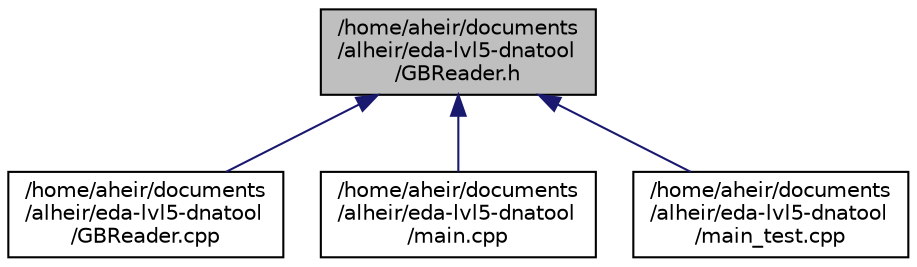 digraph "/home/aheir/documents/alheir/eda-lvl5-dnatool/GBReader.h"
{
 // LATEX_PDF_SIZE
  edge [fontname="Helvetica",fontsize="10",labelfontname="Helvetica",labelfontsize="10"];
  node [fontname="Helvetica",fontsize="10",shape=record];
  Node1 [label="/home/aheir/documents\l/alheir/eda-lvl5-dnatool\l/GBReader.h",height=0.2,width=0.4,color="black", fillcolor="grey75", style="filled", fontcolor="black",tooltip="Sequence extractor for GenBank-like files."];
  Node1 -> Node2 [dir="back",color="midnightblue",fontsize="10",style="solid"];
  Node2 [label="/home/aheir/documents\l/alheir/eda-lvl5-dnatool\l/GBReader.cpp",height=0.2,width=0.4,color="black", fillcolor="white", style="filled",URL="$_g_b_reader_8cpp.html",tooltip="Sequence extractor for GenBank-like files."];
  Node1 -> Node3 [dir="back",color="midnightblue",fontsize="10",style="solid"];
  Node3 [label="/home/aheir/documents\l/alheir/eda-lvl5-dnatool\l/main.cpp",height=0.2,width=0.4,color="black", fillcolor="white", style="filled",URL="$main_8cpp.html",tooltip="Runs the genetic sequence aligner."];
  Node1 -> Node4 [dir="back",color="midnightblue",fontsize="10",style="solid"];
  Node4 [label="/home/aheir/documents\l/alheir/eda-lvl5-dnatool\l/main_test.cpp",height=0.2,width=0.4,color="black", fillcolor="white", style="filled",URL="$main__test_8cpp.html",tooltip="Tests for the genetic sequence aligner."];
}
